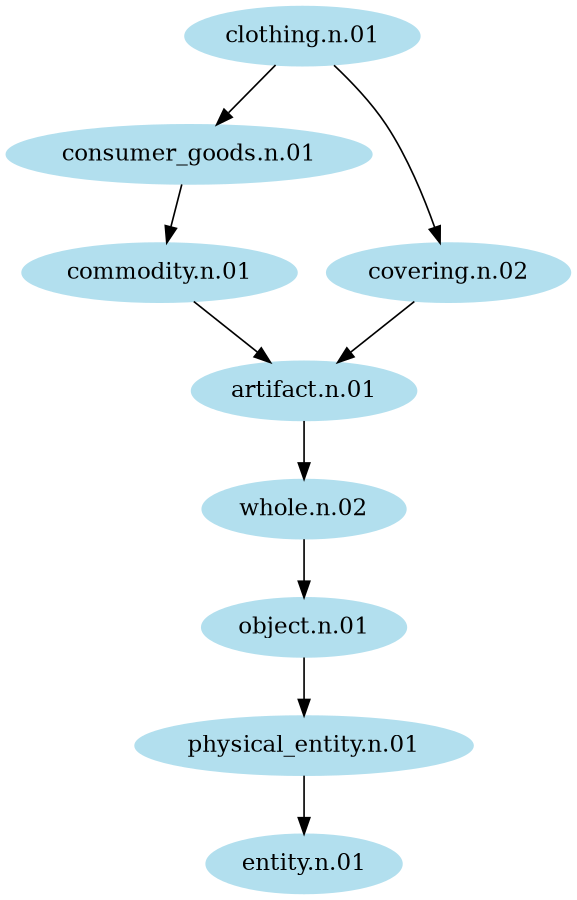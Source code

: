 digraph unix {
	node [color=lightblue2 style=filled]
	size="6,6"
	"clothing.n.01" -> "consumer_goods.n.01"
	"consumer_goods.n.01" -> "commodity.n.01"
	"commodity.n.01" -> "artifact.n.01"
	"artifact.n.01" -> "whole.n.02"
	"whole.n.02" -> "object.n.01"
	"object.n.01" -> "physical_entity.n.01"
	"physical_entity.n.01" -> "entity.n.01"
	"clothing.n.01" -> "covering.n.02"
	"covering.n.02" -> "artifact.n.01"
}
